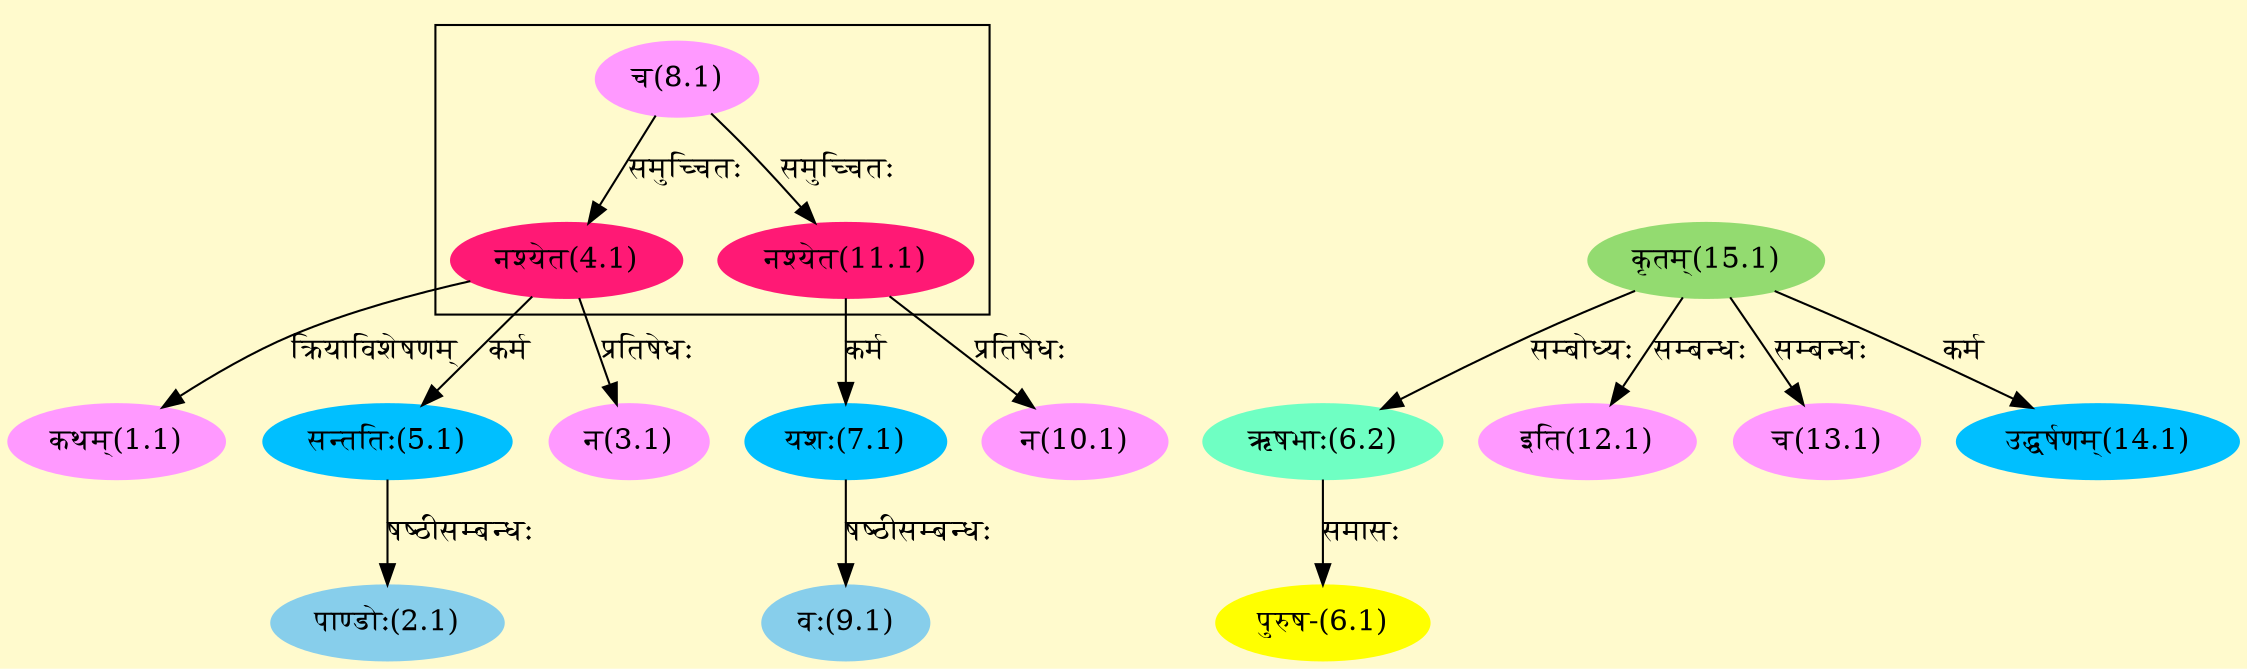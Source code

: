 digraph G{
rankdir=BT;
 compound=true;
 bgcolor="lemonchiffon1";

subgraph cluster_1{
Node4_1 [style=filled, color="#FF1975" label = "नश्येत(4.1)"]
Node8_1 [style=filled, color="#FF99FF" label = "च(8.1)"]
Node11_1 [style=filled, color="#FF1975" label = "नश्येत(11.1)"]

}
Node1_1 [style=filled, color="#FF99FF" label = "कथम्(1.1)"]
Node4_1 [style=filled, color="#FF1975" label = "नश्येत(4.1)"]
Node2_1 [style=filled, color="#87CEEB" label = "पाण्डोः(2.1)"]
Node5_1 [style=filled, color="#00BFFF" label = "सन्ततिः(5.1)"]
Node3_1 [style=filled, color="#FF99FF" label = "न(3.1)"]
Node6_1 [style=filled, color="#FFFF00" label = "पुरुष-(6.1)"]
Node6_2 [style=filled, color="#6FFFC3" label = "ऋषभाः(6.2)"]
Node15_1 [style=filled, color="#93DB70" label = "कृतम्(15.1)"]
Node7_1 [style=filled, color="#00BFFF" label = "यशः(7.1)"]
Node11_1 [style=filled, color="#FF1975" label = "नश्येत(11.1)"]
Node9_1 [style=filled, color="#87CEEB" label = "वः(9.1)"]
Node10_1 [style=filled, color="#FF99FF" label = "न(10.1)"]
Node12_1 [style=filled, color="#FF99FF" label = "इति(12.1)"]
Node13_1 [style=filled, color="#FF99FF" label = "च(13.1)"]
Node14_1 [style=filled, color="#00BFFF" label = "उद्धर्षणम्(14.1)"]
/* Start of Relations section */

Node1_1 -> Node4_1 [  label="क्रियाविशेषणम्"  dir="back" ]
Node2_1 -> Node5_1 [  label="षष्ठीसम्बन्धः"  dir="back" ]
Node3_1 -> Node4_1 [  label="प्रतिषेधः"  dir="back" ]
Node4_1 -> Node8_1 [  label="समुच्चितः"  dir="back" ]
Node5_1 -> Node4_1 [  label="कर्म"  dir="back" ]
Node6_1 -> Node6_2 [  label="समासः"  dir="back" ]
Node6_2 -> Node15_1 [  label="सम्बोध्यः"  dir="back" ]
Node7_1 -> Node11_1 [  label="कर्म"  dir="back" ]
Node9_1 -> Node7_1 [  label="षष्ठीसम्बन्धः"  dir="back" ]
Node10_1 -> Node11_1 [  label="प्रतिषेधः"  dir="back" ]
Node11_1 -> Node8_1 [  label="समुच्चितः"  dir="back" ]
Node12_1 -> Node15_1 [  label="सम्बन्धः"  dir="back" ]
Node13_1 -> Node15_1 [  label="सम्बन्धः"  dir="back" ]
Node14_1 -> Node15_1 [  label="कर्म"  dir="back" ]
}
